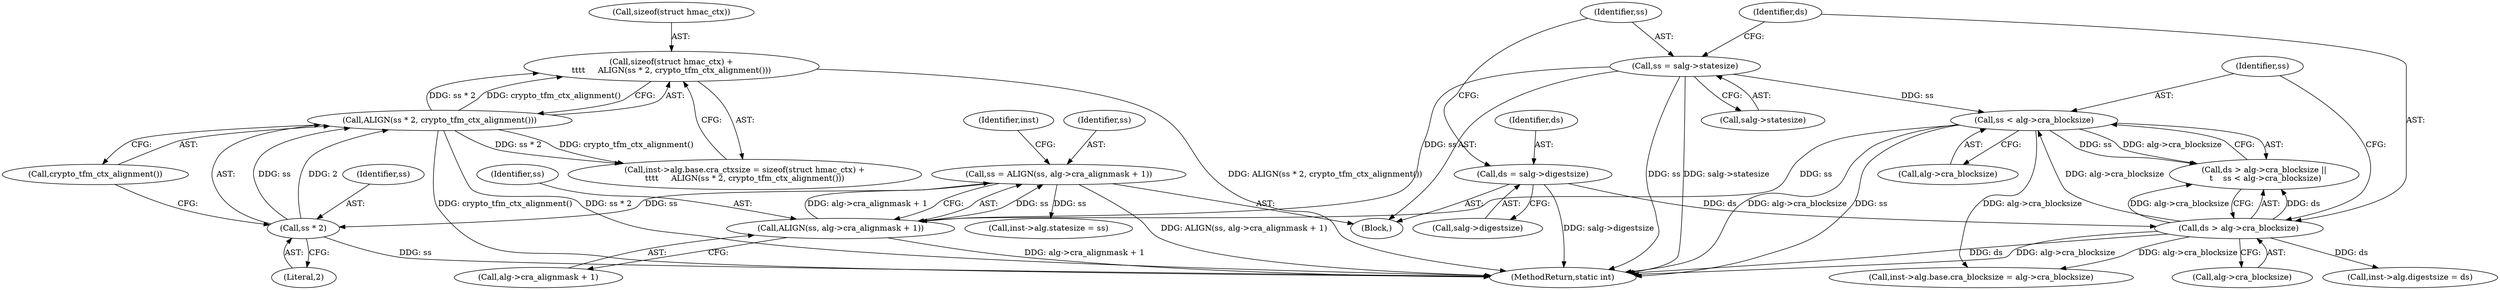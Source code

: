 digraph "0_linux_af3ff8045bbf3e32f1a448542e73abb4c8ceb6f1@API" {
"1000259" [label="(Call,sizeof(struct hmac_ctx) +\n\t\t\t\t     ALIGN(ss * 2, crypto_tfm_ctx_alignment()))"];
"1000262" [label="(Call,ALIGN(ss * 2, crypto_tfm_ctx_alignment()))"];
"1000263" [label="(Call,ss * 2)"];
"1000228" [label="(Call,ss = ALIGN(ss, alg->cra_alignmask + 1))"];
"1000230" [label="(Call,ALIGN(ss, alg->cra_alignmask + 1))"];
"1000165" [label="(Call,ss < alg->cra_blocksize)"];
"1000153" [label="(Call,ss = salg->statesize)"];
"1000160" [label="(Call,ds > alg->cra_blocksize)"];
"1000148" [label="(Call,ds = salg->digestsize)"];
"1000161" [label="(Identifier,ds)"];
"1000265" [label="(Literal,2)"];
"1000150" [label="(Call,salg->digestsize)"];
"1000264" [label="(Identifier,ss)"];
"1000155" [label="(Call,salg->statesize)"];
"1000166" [label="(Identifier,ss)"];
"1000230" [label="(Call,ALIGN(ss, alg->cra_alignmask + 1))"];
"1000159" [label="(Call,ds > alg->cra_blocksize ||\n \t    ss < alg->cra_blocksize)"];
"1000251" [label="(Call,inst->alg.base.cra_ctxsize = sizeof(struct hmac_ctx) +\n\t\t\t\t     ALIGN(ss * 2, crypto_tfm_ctx_alignment()))"];
"1000162" [label="(Call,alg->cra_blocksize)"];
"1000266" [label="(Call,crypto_tfm_ctx_alignment())"];
"1000240" [label="(Identifier,inst)"];
"1000229" [label="(Identifier,ss)"];
"1000259" [label="(Call,sizeof(struct hmac_ctx) +\n\t\t\t\t     ALIGN(ss * 2, crypto_tfm_ctx_alignment()))"];
"1000244" [label="(Call,inst->alg.statesize = ss)"];
"1000351" [label="(MethodReturn,static int)"];
"1000231" [label="(Identifier,ss)"];
"1000260" [label="(Call,sizeof(struct hmac_ctx))"];
"1000237" [label="(Call,inst->alg.digestsize = ds)"];
"1000206" [label="(Call,inst->alg.base.cra_blocksize = alg->cra_blocksize)"];
"1000148" [label="(Call,ds = salg->digestsize)"];
"1000228" [label="(Call,ss = ALIGN(ss, alg->cra_alignmask + 1))"];
"1000149" [label="(Identifier,ds)"];
"1000153" [label="(Call,ss = salg->statesize)"];
"1000232" [label="(Call,alg->cra_alignmask + 1)"];
"1000154" [label="(Identifier,ss)"];
"1000160" [label="(Call,ds > alg->cra_blocksize)"];
"1000262" [label="(Call,ALIGN(ss * 2, crypto_tfm_ctx_alignment()))"];
"1000167" [label="(Call,alg->cra_blocksize)"];
"1000104" [label="(Block,)"];
"1000165" [label="(Call,ss < alg->cra_blocksize)"];
"1000263" [label="(Call,ss * 2)"];
"1000259" -> "1000251"  [label="AST: "];
"1000259" -> "1000262"  [label="CFG: "];
"1000260" -> "1000259"  [label="AST: "];
"1000262" -> "1000259"  [label="AST: "];
"1000251" -> "1000259"  [label="CFG: "];
"1000259" -> "1000351"  [label="DDG: ALIGN(ss * 2, crypto_tfm_ctx_alignment())"];
"1000262" -> "1000259"  [label="DDG: ss * 2"];
"1000262" -> "1000259"  [label="DDG: crypto_tfm_ctx_alignment()"];
"1000262" -> "1000266"  [label="CFG: "];
"1000263" -> "1000262"  [label="AST: "];
"1000266" -> "1000262"  [label="AST: "];
"1000262" -> "1000351"  [label="DDG: ss * 2"];
"1000262" -> "1000351"  [label="DDG: crypto_tfm_ctx_alignment()"];
"1000262" -> "1000251"  [label="DDG: ss * 2"];
"1000262" -> "1000251"  [label="DDG: crypto_tfm_ctx_alignment()"];
"1000263" -> "1000262"  [label="DDG: ss"];
"1000263" -> "1000262"  [label="DDG: 2"];
"1000263" -> "1000265"  [label="CFG: "];
"1000264" -> "1000263"  [label="AST: "];
"1000265" -> "1000263"  [label="AST: "];
"1000266" -> "1000263"  [label="CFG: "];
"1000263" -> "1000351"  [label="DDG: ss"];
"1000228" -> "1000263"  [label="DDG: ss"];
"1000228" -> "1000104"  [label="AST: "];
"1000228" -> "1000230"  [label="CFG: "];
"1000229" -> "1000228"  [label="AST: "];
"1000230" -> "1000228"  [label="AST: "];
"1000240" -> "1000228"  [label="CFG: "];
"1000228" -> "1000351"  [label="DDG: ALIGN(ss, alg->cra_alignmask + 1)"];
"1000230" -> "1000228"  [label="DDG: ss"];
"1000230" -> "1000228"  [label="DDG: alg->cra_alignmask + 1"];
"1000228" -> "1000244"  [label="DDG: ss"];
"1000230" -> "1000232"  [label="CFG: "];
"1000231" -> "1000230"  [label="AST: "];
"1000232" -> "1000230"  [label="AST: "];
"1000230" -> "1000351"  [label="DDG: alg->cra_alignmask + 1"];
"1000165" -> "1000230"  [label="DDG: ss"];
"1000153" -> "1000230"  [label="DDG: ss"];
"1000165" -> "1000159"  [label="AST: "];
"1000165" -> "1000167"  [label="CFG: "];
"1000166" -> "1000165"  [label="AST: "];
"1000167" -> "1000165"  [label="AST: "];
"1000159" -> "1000165"  [label="CFG: "];
"1000165" -> "1000351"  [label="DDG: ss"];
"1000165" -> "1000351"  [label="DDG: alg->cra_blocksize"];
"1000165" -> "1000159"  [label="DDG: ss"];
"1000165" -> "1000159"  [label="DDG: alg->cra_blocksize"];
"1000153" -> "1000165"  [label="DDG: ss"];
"1000160" -> "1000165"  [label="DDG: alg->cra_blocksize"];
"1000165" -> "1000206"  [label="DDG: alg->cra_blocksize"];
"1000153" -> "1000104"  [label="AST: "];
"1000153" -> "1000155"  [label="CFG: "];
"1000154" -> "1000153"  [label="AST: "];
"1000155" -> "1000153"  [label="AST: "];
"1000161" -> "1000153"  [label="CFG: "];
"1000153" -> "1000351"  [label="DDG: salg->statesize"];
"1000153" -> "1000351"  [label="DDG: ss"];
"1000160" -> "1000159"  [label="AST: "];
"1000160" -> "1000162"  [label="CFG: "];
"1000161" -> "1000160"  [label="AST: "];
"1000162" -> "1000160"  [label="AST: "];
"1000166" -> "1000160"  [label="CFG: "];
"1000159" -> "1000160"  [label="CFG: "];
"1000160" -> "1000351"  [label="DDG: alg->cra_blocksize"];
"1000160" -> "1000351"  [label="DDG: ds"];
"1000160" -> "1000159"  [label="DDG: ds"];
"1000160" -> "1000159"  [label="DDG: alg->cra_blocksize"];
"1000148" -> "1000160"  [label="DDG: ds"];
"1000160" -> "1000206"  [label="DDG: alg->cra_blocksize"];
"1000160" -> "1000237"  [label="DDG: ds"];
"1000148" -> "1000104"  [label="AST: "];
"1000148" -> "1000150"  [label="CFG: "];
"1000149" -> "1000148"  [label="AST: "];
"1000150" -> "1000148"  [label="AST: "];
"1000154" -> "1000148"  [label="CFG: "];
"1000148" -> "1000351"  [label="DDG: salg->digestsize"];
}
